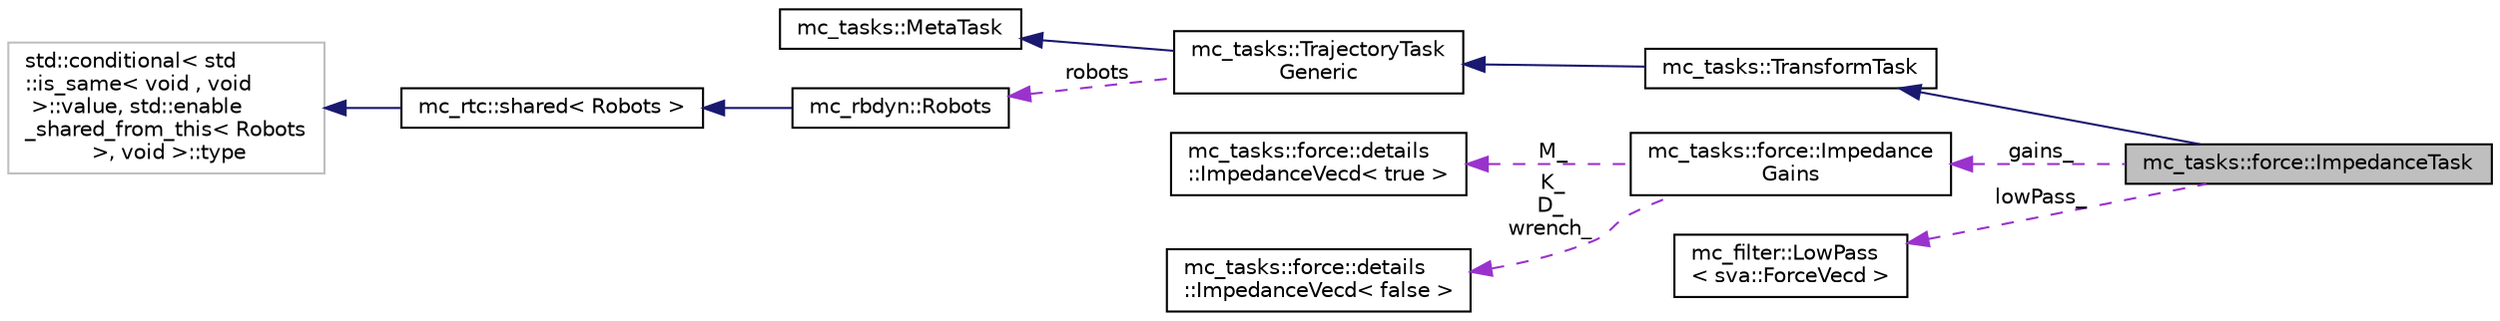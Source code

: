 digraph "mc_tasks::force::ImpedanceTask"
{
 // INTERACTIVE_SVG=YES
  edge [fontname="Helvetica",fontsize="10",labelfontname="Helvetica",labelfontsize="10"];
  node [fontname="Helvetica",fontsize="10",shape=record];
  rankdir="LR";
  Node4 [label="mc_tasks::force::ImpedanceTask",height=0.2,width=0.4,color="black", fillcolor="grey75", style="filled", fontcolor="black"];
  Node5 -> Node4 [dir="back",color="midnightblue",fontsize="10",style="solid",fontname="Helvetica"];
  Node5 [label="mc_tasks::TransformTask",height=0.2,width=0.4,color="black", fillcolor="white", style="filled",URL="$structmc__tasks_1_1TransformTask.html",tooltip="Control a frame 6D pose. "];
  Node6 -> Node5 [dir="back",color="midnightblue",fontsize="10",style="solid",fontname="Helvetica"];
  Node6 [label="mc_tasks::TrajectoryTask\lGeneric",height=0.2,width=0.4,color="black", fillcolor="white", style="filled",URL="$structmc__tasks_1_1TrajectoryTaskGeneric.html",tooltip="Generic wrapper for a trajectory dynamic over an error function. "];
  Node7 -> Node6 [dir="back",color="midnightblue",fontsize="10",style="solid",fontname="Helvetica"];
  Node7 [label="mc_tasks::MetaTask",height=0.2,width=0.4,color="black", fillcolor="white", style="filled",URL="$structmc__tasks_1_1MetaTask.html",tooltip="Represents a generic task. "];
  Node8 -> Node6 [dir="back",color="darkorchid3",fontsize="10",style="dashed",label=" robots" ,fontname="Helvetica"];
  Node8 [label="mc_rbdyn::Robots",height=0.2,width=0.4,color="black", fillcolor="white", style="filled",URL="$structmc__rbdyn_1_1Robots.html"];
  Node9 -> Node8 [dir="back",color="midnightblue",fontsize="10",style="solid",fontname="Helvetica"];
  Node9 [label="mc_rtc::shared\< Robots \>",height=0.2,width=0.4,color="black", fillcolor="white", style="filled",URL="$structmc__rtc_1_1shared.html"];
  Node10 -> Node9 [dir="back",color="midnightblue",fontsize="10",style="solid",fontname="Helvetica"];
  Node10 [label="std::conditional\< std\l::is_same\< void , void\l \>::value, std::enable\l_shared_from_this\< Robots\l  \>, void  \>::type",height=0.2,width=0.4,color="grey75", fillcolor="white", style="filled"];
  Node11 -> Node4 [dir="back",color="darkorchid3",fontsize="10",style="dashed",label=" gains_" ,fontname="Helvetica"];
  Node11 [label="mc_tasks::force::Impedance\lGains",height=0.2,width=0.4,color="black", fillcolor="white", style="filled",URL="$structmc__tasks_1_1force_1_1ImpedanceGains.html",tooltip="Represent impedance gains for an ImpedanceTask. "];
  Node12 -> Node11 [dir="back",color="darkorchid3",fontsize="10",style="dashed",label=" M_" ,fontname="Helvetica"];
  Node12 [label="mc_tasks::force::details\l::ImpedanceVecd\< true \>",height=0.2,width=0.4,color="black", fillcolor="white", style="filled",URL="$structmc__tasks_1_1force_1_1details_1_1ImpedanceVecd.html"];
  Node13 -> Node11 [dir="back",color="darkorchid3",fontsize="10",style="dashed",label=" K_\nD_\nwrench_" ,fontname="Helvetica"];
  Node13 [label="mc_tasks::force::details\l::ImpedanceVecd\< false \>",height=0.2,width=0.4,color="black", fillcolor="white", style="filled",URL="$structmc__tasks_1_1force_1_1details_1_1ImpedanceVecd.html"];
  Node14 -> Node4 [dir="back",color="darkorchid3",fontsize="10",style="dashed",label=" lowPass_" ,fontname="Helvetica"];
  Node14 [label="mc_filter::LowPass\l\< sva::ForceVecd \>",height=0.2,width=0.4,color="black", fillcolor="white", style="filled",URL="$structmc__filter_1_1LowPass.html"];
}
